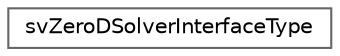 digraph "Graphical Class Hierarchy"
{
 // LATEX_PDF_SIZE
  bgcolor="transparent";
  edge [fontname=Helvetica,fontsize=10,labelfontname=Helvetica,labelfontsize=10];
  node [fontname=Helvetica,fontsize=10,shape=box,height=0.2,width=0.4];
  rankdir="LR";
  Node0 [id="Node000000",label="svZeroDSolverInterfaceType",height=0.2,width=0.4,color="grey40", fillcolor="white", style="filled",URL="$classsv_zero_d_solver_interface_type.html",tooltip=" "];
}
